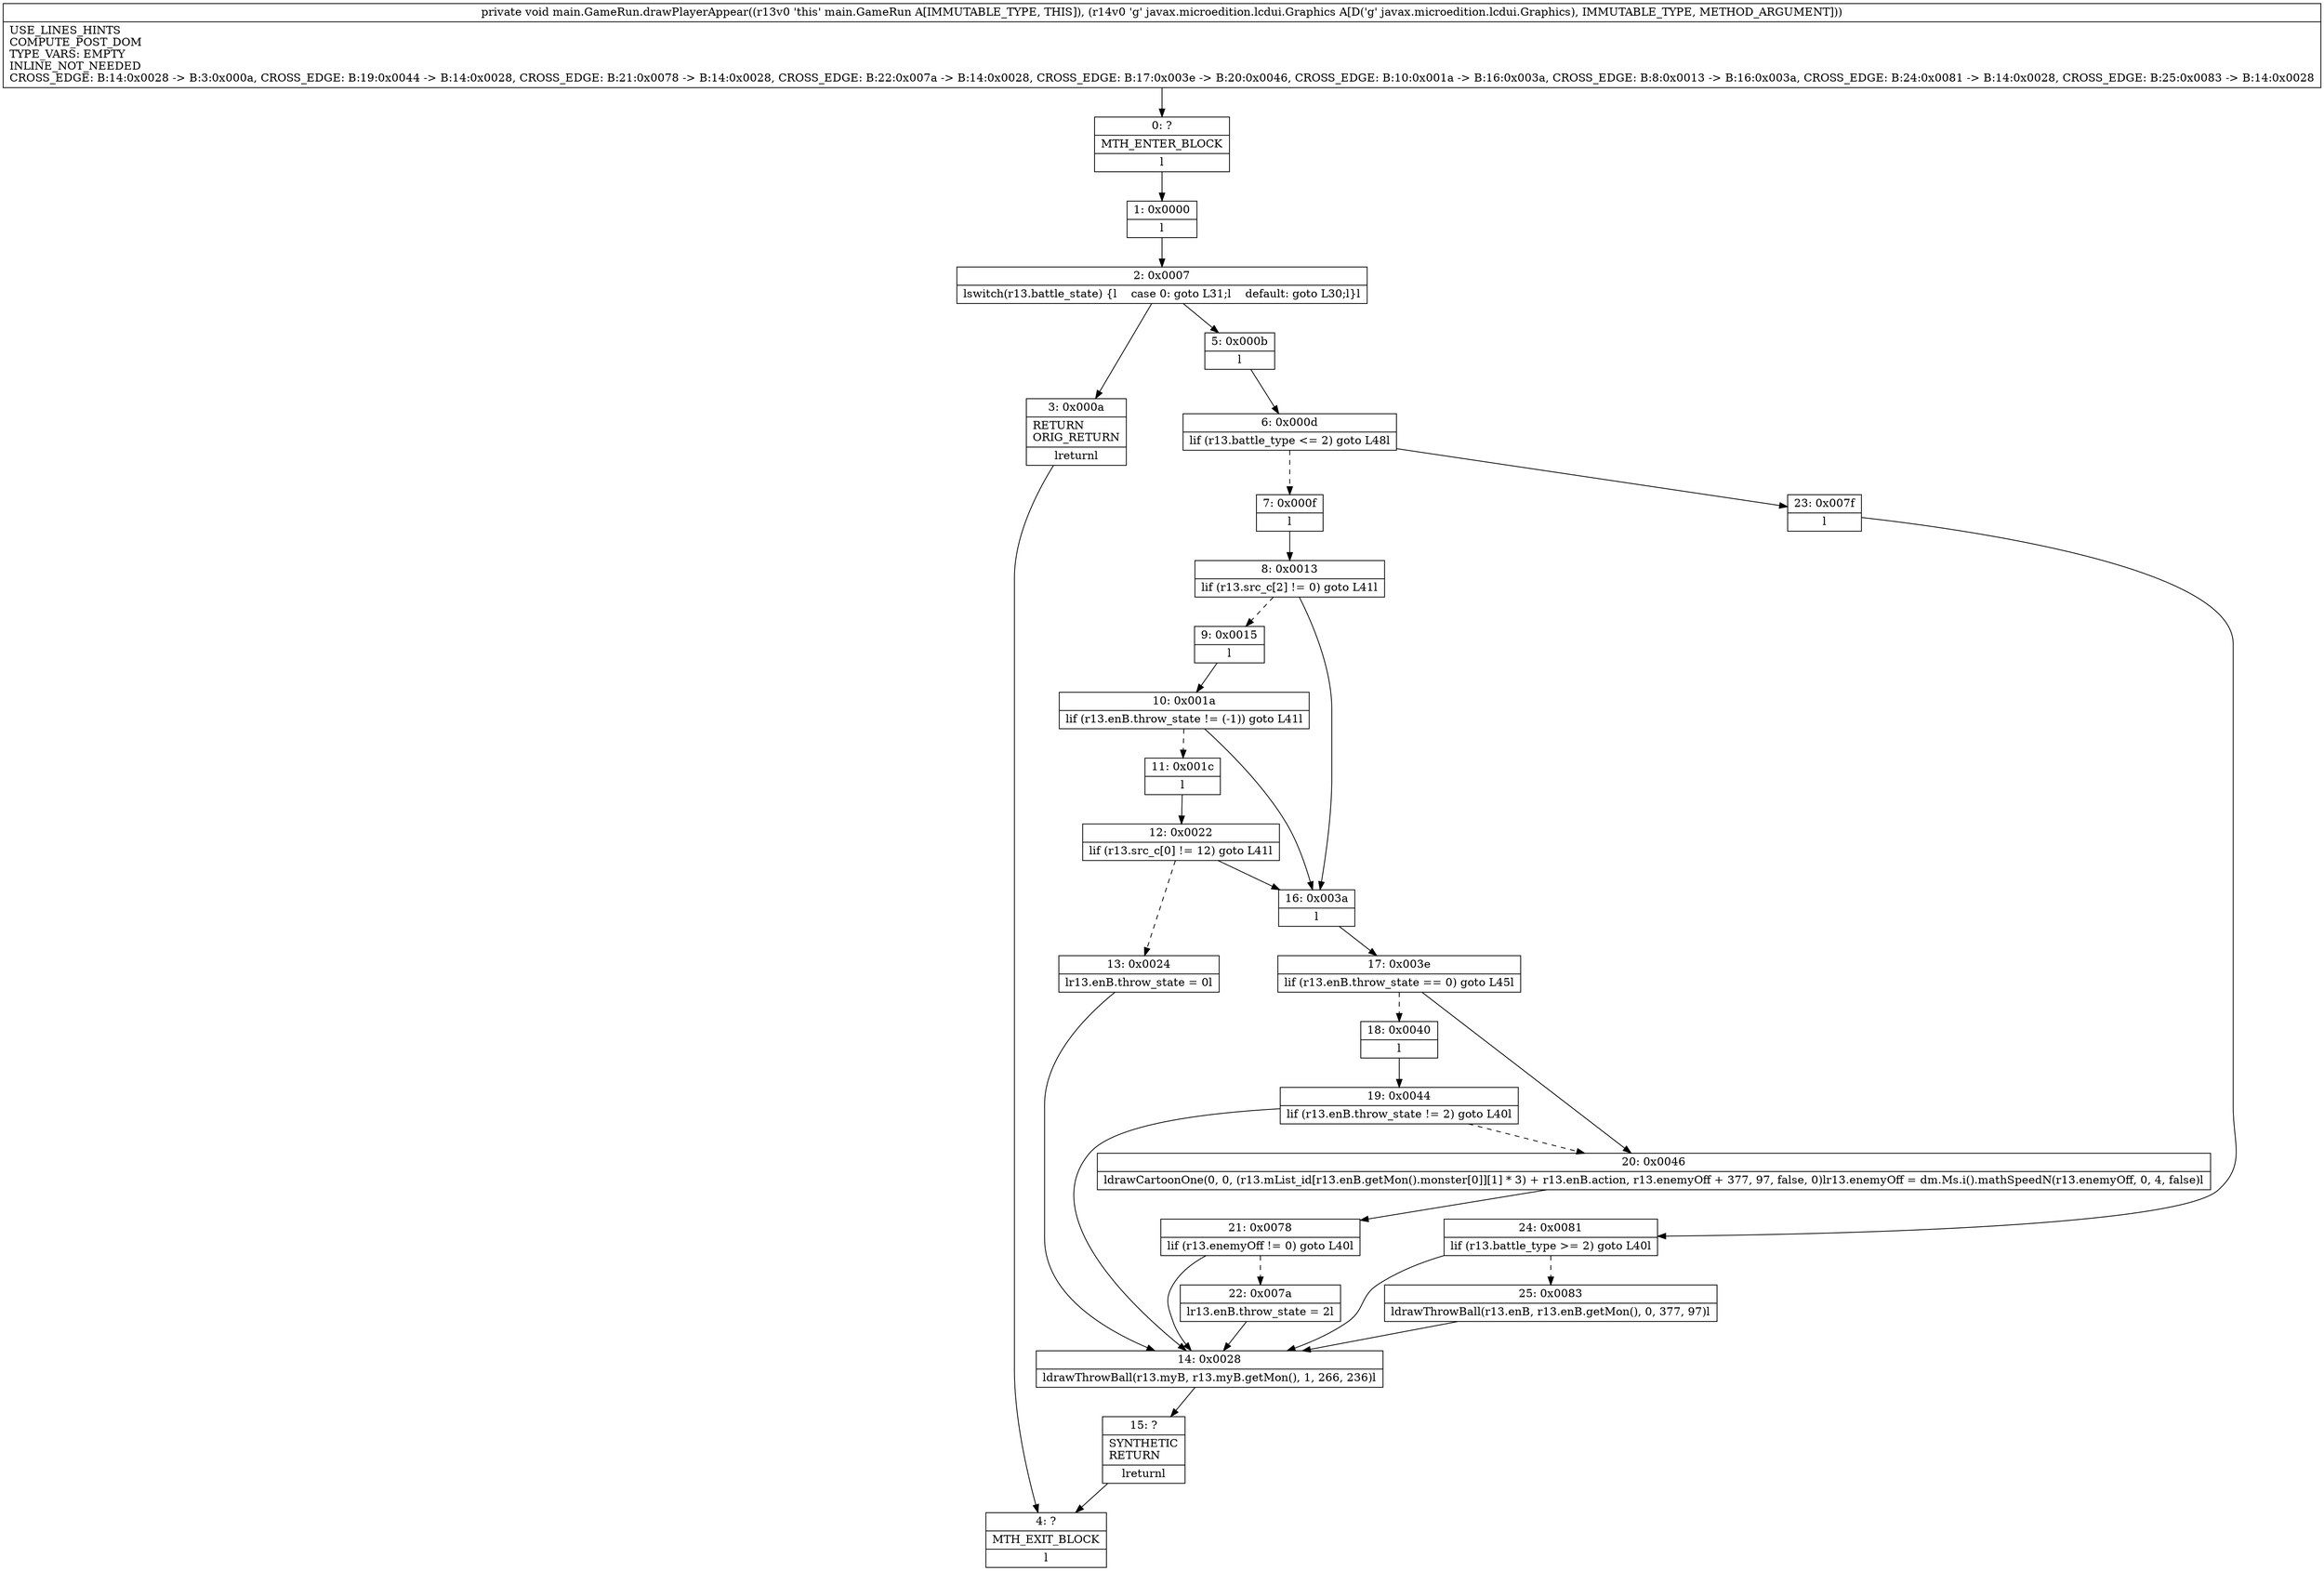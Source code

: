 digraph "CFG formain.GameRun.drawPlayerAppear(Ljavax\/microedition\/lcdui\/Graphics;)V" {
Node_0 [shape=record,label="{0\:\ ?|MTH_ENTER_BLOCK\l|l}"];
Node_1 [shape=record,label="{1\:\ 0x0000|l}"];
Node_2 [shape=record,label="{2\:\ 0x0007|lswitch(r13.battle_state) \{l    case 0: goto L31;l    default: goto L30;l\}l}"];
Node_3 [shape=record,label="{3\:\ 0x000a|RETURN\lORIG_RETURN\l|lreturnl}"];
Node_4 [shape=record,label="{4\:\ ?|MTH_EXIT_BLOCK\l|l}"];
Node_5 [shape=record,label="{5\:\ 0x000b|l}"];
Node_6 [shape=record,label="{6\:\ 0x000d|lif (r13.battle_type \<= 2) goto L48l}"];
Node_7 [shape=record,label="{7\:\ 0x000f|l}"];
Node_8 [shape=record,label="{8\:\ 0x0013|lif (r13.src_c[2] != 0) goto L41l}"];
Node_9 [shape=record,label="{9\:\ 0x0015|l}"];
Node_10 [shape=record,label="{10\:\ 0x001a|lif (r13.enB.throw_state != (\-1)) goto L41l}"];
Node_11 [shape=record,label="{11\:\ 0x001c|l}"];
Node_12 [shape=record,label="{12\:\ 0x0022|lif (r13.src_c[0] != 12) goto L41l}"];
Node_13 [shape=record,label="{13\:\ 0x0024|lr13.enB.throw_state = 0l}"];
Node_14 [shape=record,label="{14\:\ 0x0028|ldrawThrowBall(r13.myB, r13.myB.getMon(), 1, 266, 236)l}"];
Node_15 [shape=record,label="{15\:\ ?|SYNTHETIC\lRETURN\l|lreturnl}"];
Node_16 [shape=record,label="{16\:\ 0x003a|l}"];
Node_17 [shape=record,label="{17\:\ 0x003e|lif (r13.enB.throw_state == 0) goto L45l}"];
Node_18 [shape=record,label="{18\:\ 0x0040|l}"];
Node_19 [shape=record,label="{19\:\ 0x0044|lif (r13.enB.throw_state != 2) goto L40l}"];
Node_20 [shape=record,label="{20\:\ 0x0046|ldrawCartoonOne(0, 0, (r13.mList_id[r13.enB.getMon().monster[0]][1] * 3) + r13.enB.action, r13.enemyOff + 377, 97, false, 0)lr13.enemyOff = dm.Ms.i().mathSpeedN(r13.enemyOff, 0, 4, false)l}"];
Node_21 [shape=record,label="{21\:\ 0x0078|lif (r13.enemyOff != 0) goto L40l}"];
Node_22 [shape=record,label="{22\:\ 0x007a|lr13.enB.throw_state = 2l}"];
Node_23 [shape=record,label="{23\:\ 0x007f|l}"];
Node_24 [shape=record,label="{24\:\ 0x0081|lif (r13.battle_type \>= 2) goto L40l}"];
Node_25 [shape=record,label="{25\:\ 0x0083|ldrawThrowBall(r13.enB, r13.enB.getMon(), 0, 377, 97)l}"];
MethodNode[shape=record,label="{private void main.GameRun.drawPlayerAppear((r13v0 'this' main.GameRun A[IMMUTABLE_TYPE, THIS]), (r14v0 'g' javax.microedition.lcdui.Graphics A[D('g' javax.microedition.lcdui.Graphics), IMMUTABLE_TYPE, METHOD_ARGUMENT]))  | USE_LINES_HINTS\lCOMPUTE_POST_DOM\lTYPE_VARS: EMPTY\lINLINE_NOT_NEEDED\lCROSS_EDGE: B:14:0x0028 \-\> B:3:0x000a, CROSS_EDGE: B:19:0x0044 \-\> B:14:0x0028, CROSS_EDGE: B:21:0x0078 \-\> B:14:0x0028, CROSS_EDGE: B:22:0x007a \-\> B:14:0x0028, CROSS_EDGE: B:17:0x003e \-\> B:20:0x0046, CROSS_EDGE: B:10:0x001a \-\> B:16:0x003a, CROSS_EDGE: B:8:0x0013 \-\> B:16:0x003a, CROSS_EDGE: B:24:0x0081 \-\> B:14:0x0028, CROSS_EDGE: B:25:0x0083 \-\> B:14:0x0028\l}"];
MethodNode -> Node_0;
Node_0 -> Node_1;
Node_1 -> Node_2;
Node_2 -> Node_3;
Node_2 -> Node_5;
Node_3 -> Node_4;
Node_5 -> Node_6;
Node_6 -> Node_7[style=dashed];
Node_6 -> Node_23;
Node_7 -> Node_8;
Node_8 -> Node_9[style=dashed];
Node_8 -> Node_16;
Node_9 -> Node_10;
Node_10 -> Node_11[style=dashed];
Node_10 -> Node_16;
Node_11 -> Node_12;
Node_12 -> Node_13[style=dashed];
Node_12 -> Node_16;
Node_13 -> Node_14;
Node_14 -> Node_15;
Node_15 -> Node_4;
Node_16 -> Node_17;
Node_17 -> Node_18[style=dashed];
Node_17 -> Node_20;
Node_18 -> Node_19;
Node_19 -> Node_14;
Node_19 -> Node_20[style=dashed];
Node_20 -> Node_21;
Node_21 -> Node_14;
Node_21 -> Node_22[style=dashed];
Node_22 -> Node_14;
Node_23 -> Node_24;
Node_24 -> Node_14;
Node_24 -> Node_25[style=dashed];
Node_25 -> Node_14;
}

